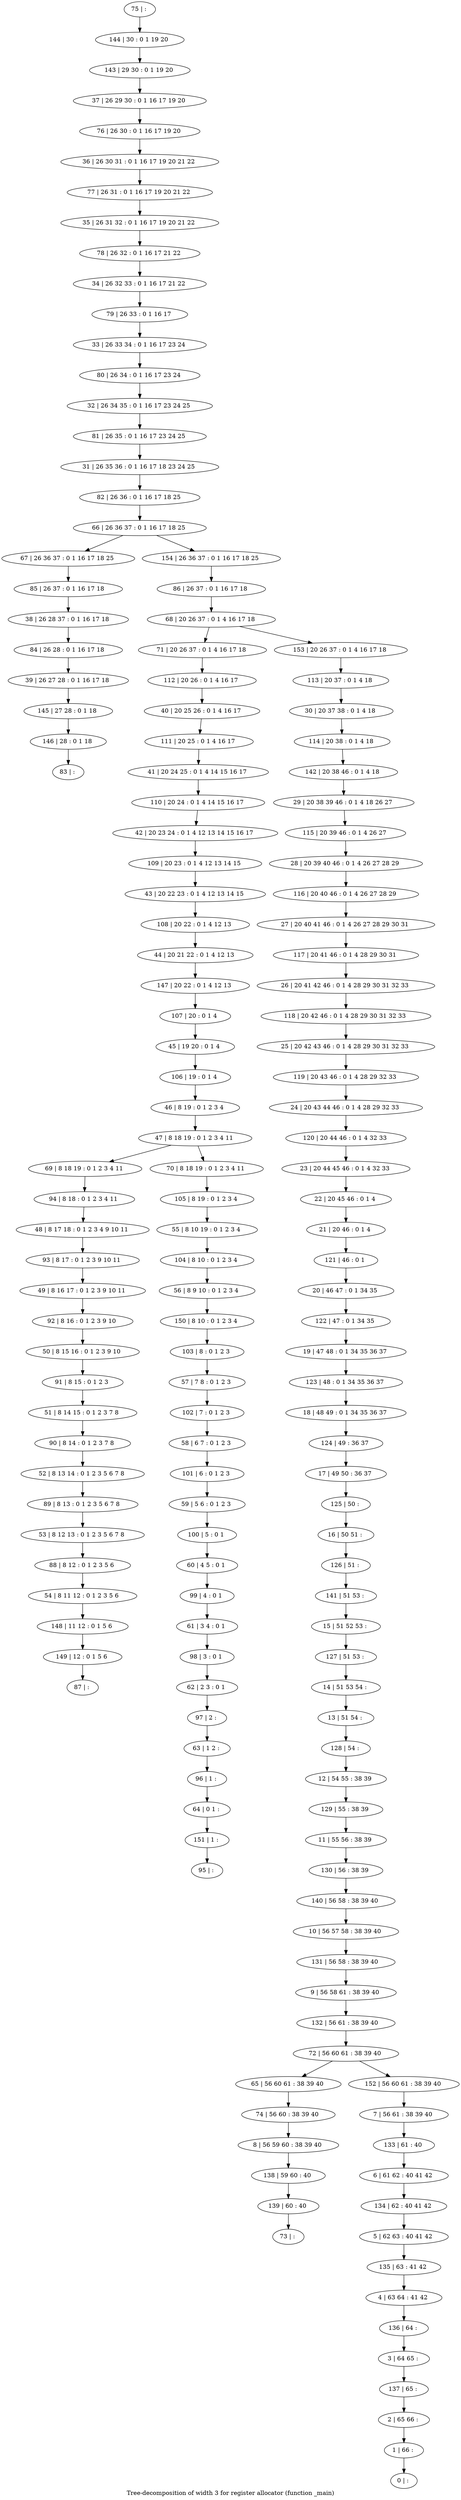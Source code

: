digraph G {
graph [label="Tree-decomposition of width 3 for register allocator (function _main)"]
0[label="0 | : "];
1[label="1 | 66 : "];
2[label="2 | 65 66 : "];
3[label="3 | 64 65 : "];
4[label="4 | 63 64 : 41 42 "];
5[label="5 | 62 63 : 40 41 42 "];
6[label="6 | 61 62 : 40 41 42 "];
7[label="7 | 56 61 : 38 39 40 "];
8[label="8 | 56 59 60 : 38 39 40 "];
9[label="9 | 56 58 61 : 38 39 40 "];
10[label="10 | 56 57 58 : 38 39 40 "];
11[label="11 | 55 56 : 38 39 "];
12[label="12 | 54 55 : 38 39 "];
13[label="13 | 51 54 : "];
14[label="14 | 51 53 54 : "];
15[label="15 | 51 52 53 : "];
16[label="16 | 50 51 : "];
17[label="17 | 49 50 : 36 37 "];
18[label="18 | 48 49 : 0 1 34 35 36 37 "];
19[label="19 | 47 48 : 0 1 34 35 36 37 "];
20[label="20 | 46 47 : 0 1 34 35 "];
21[label="21 | 20 46 : 0 1 4 "];
22[label="22 | 20 45 46 : 0 1 4 "];
23[label="23 | 20 44 45 46 : 0 1 4 32 33 "];
24[label="24 | 20 43 44 46 : 0 1 4 28 29 32 33 "];
25[label="25 | 20 42 43 46 : 0 1 4 28 29 30 31 32 33 "];
26[label="26 | 20 41 42 46 : 0 1 4 28 29 30 31 32 33 "];
27[label="27 | 20 40 41 46 : 0 1 4 26 27 28 29 30 31 "];
28[label="28 | 20 39 40 46 : 0 1 4 26 27 28 29 "];
29[label="29 | 20 38 39 46 : 0 1 4 18 26 27 "];
30[label="30 | 20 37 38 : 0 1 4 18 "];
31[label="31 | 26 35 36 : 0 1 16 17 18 23 24 25 "];
32[label="32 | 26 34 35 : 0 1 16 17 23 24 25 "];
33[label="33 | 26 33 34 : 0 1 16 17 23 24 "];
34[label="34 | 26 32 33 : 0 1 16 17 21 22 "];
35[label="35 | 26 31 32 : 0 1 16 17 19 20 21 22 "];
36[label="36 | 26 30 31 : 0 1 16 17 19 20 21 22 "];
37[label="37 | 26 29 30 : 0 1 16 17 19 20 "];
38[label="38 | 26 28 37 : 0 1 16 17 18 "];
39[label="39 | 26 27 28 : 0 1 16 17 18 "];
40[label="40 | 20 25 26 : 0 1 4 16 17 "];
41[label="41 | 20 24 25 : 0 1 4 14 15 16 17 "];
42[label="42 | 20 23 24 : 0 1 4 12 13 14 15 16 17 "];
43[label="43 | 20 22 23 : 0 1 4 12 13 14 15 "];
44[label="44 | 20 21 22 : 0 1 4 12 13 "];
45[label="45 | 19 20 : 0 1 4 "];
46[label="46 | 8 19 : 0 1 2 3 4 "];
47[label="47 | 8 18 19 : 0 1 2 3 4 11 "];
48[label="48 | 8 17 18 : 0 1 2 3 4 9 10 11 "];
49[label="49 | 8 16 17 : 0 1 2 3 9 10 11 "];
50[label="50 | 8 15 16 : 0 1 2 3 9 10 "];
51[label="51 | 8 14 15 : 0 1 2 3 7 8 "];
52[label="52 | 8 13 14 : 0 1 2 3 5 6 7 8 "];
53[label="53 | 8 12 13 : 0 1 2 3 5 6 7 8 "];
54[label="54 | 8 11 12 : 0 1 2 3 5 6 "];
55[label="55 | 8 10 19 : 0 1 2 3 4 "];
56[label="56 | 8 9 10 : 0 1 2 3 4 "];
57[label="57 | 7 8 : 0 1 2 3 "];
58[label="58 | 6 7 : 0 1 2 3 "];
59[label="59 | 5 6 : 0 1 2 3 "];
60[label="60 | 4 5 : 0 1 "];
61[label="61 | 3 4 : 0 1 "];
62[label="62 | 2 3 : 0 1 "];
63[label="63 | 1 2 : "];
64[label="64 | 0 1 : "];
65[label="65 | 56 60 61 : 38 39 40 "];
66[label="66 | 26 36 37 : 0 1 16 17 18 25 "];
67[label="67 | 26 36 37 : 0 1 16 17 18 25 "];
68[label="68 | 20 26 37 : 0 1 4 16 17 18 "];
69[label="69 | 8 18 19 : 0 1 2 3 4 11 "];
70[label="70 | 8 18 19 : 0 1 2 3 4 11 "];
71[label="71 | 20 26 37 : 0 1 4 16 17 18 "];
72[label="72 | 56 60 61 : 38 39 40 "];
73[label="73 | : "];
74[label="74 | 56 60 : 38 39 40 "];
75[label="75 | : "];
76[label="76 | 26 30 : 0 1 16 17 19 20 "];
77[label="77 | 26 31 : 0 1 16 17 19 20 21 22 "];
78[label="78 | 26 32 : 0 1 16 17 21 22 "];
79[label="79 | 26 33 : 0 1 16 17 "];
80[label="80 | 26 34 : 0 1 16 17 23 24 "];
81[label="81 | 26 35 : 0 1 16 17 23 24 25 "];
82[label="82 | 26 36 : 0 1 16 17 18 25 "];
83[label="83 | : "];
84[label="84 | 26 28 : 0 1 16 17 18 "];
85[label="85 | 26 37 : 0 1 16 17 18 "];
86[label="86 | 26 37 : 0 1 16 17 18 "];
87[label="87 | : "];
88[label="88 | 8 12 : 0 1 2 3 5 6 "];
89[label="89 | 8 13 : 0 1 2 3 5 6 7 8 "];
90[label="90 | 8 14 : 0 1 2 3 7 8 "];
91[label="91 | 8 15 : 0 1 2 3 "];
92[label="92 | 8 16 : 0 1 2 3 9 10 "];
93[label="93 | 8 17 : 0 1 2 3 9 10 11 "];
94[label="94 | 8 18 : 0 1 2 3 4 11 "];
95[label="95 | : "];
96[label="96 | 1 : "];
97[label="97 | 2 : "];
98[label="98 | 3 : 0 1 "];
99[label="99 | 4 : 0 1 "];
100[label="100 | 5 : 0 1 "];
101[label="101 | 6 : 0 1 2 3 "];
102[label="102 | 7 : 0 1 2 3 "];
103[label="103 | 8 : 0 1 2 3 "];
104[label="104 | 8 10 : 0 1 2 3 4 "];
105[label="105 | 8 19 : 0 1 2 3 4 "];
106[label="106 | 19 : 0 1 4 "];
107[label="107 | 20 : 0 1 4 "];
108[label="108 | 20 22 : 0 1 4 12 13 "];
109[label="109 | 20 23 : 0 1 4 12 13 14 15 "];
110[label="110 | 20 24 : 0 1 4 14 15 16 17 "];
111[label="111 | 20 25 : 0 1 4 16 17 "];
112[label="112 | 20 26 : 0 1 4 16 17 "];
113[label="113 | 20 37 : 0 1 4 18 "];
114[label="114 | 20 38 : 0 1 4 18 "];
115[label="115 | 20 39 46 : 0 1 4 26 27 "];
116[label="116 | 20 40 46 : 0 1 4 26 27 28 29 "];
117[label="117 | 20 41 46 : 0 1 4 28 29 30 31 "];
118[label="118 | 20 42 46 : 0 1 4 28 29 30 31 32 33 "];
119[label="119 | 20 43 46 : 0 1 4 28 29 32 33 "];
120[label="120 | 20 44 46 : 0 1 4 32 33 "];
121[label="121 | 46 : 0 1 "];
122[label="122 | 47 : 0 1 34 35 "];
123[label="123 | 48 : 0 1 34 35 36 37 "];
124[label="124 | 49 : 36 37 "];
125[label="125 | 50 : "];
126[label="126 | 51 : "];
127[label="127 | 51 53 : "];
128[label="128 | 54 : "];
129[label="129 | 55 : 38 39 "];
130[label="130 | 56 : 38 39 "];
131[label="131 | 56 58 : 38 39 40 "];
132[label="132 | 56 61 : 38 39 40 "];
133[label="133 | 61 : 40 "];
134[label="134 | 62 : 40 41 42 "];
135[label="135 | 63 : 41 42 "];
136[label="136 | 64 : "];
137[label="137 | 65 : "];
138[label="138 | 59 60 : 40 "];
139[label="139 | 60 : 40 "];
140[label="140 | 56 58 : 38 39 40 "];
141[label="141 | 51 53 : "];
142[label="142 | 20 38 46 : 0 1 4 18 "];
143[label="143 | 29 30 : 0 1 19 20 "];
144[label="144 | 30 : 0 1 19 20 "];
145[label="145 | 27 28 : 0 1 18 "];
146[label="146 | 28 : 0 1 18 "];
147[label="147 | 20 22 : 0 1 4 12 13 "];
148[label="148 | 11 12 : 0 1 5 6 "];
149[label="149 | 12 : 0 1 5 6 "];
150[label="150 | 8 10 : 0 1 2 3 4 "];
151[label="151 | 1 : "];
152[label="152 | 56 60 61 : 38 39 40 "];
153[label="153 | 20 26 37 : 0 1 4 16 17 18 "];
154[label="154 | 26 36 37 : 0 1 16 17 18 25 "];
46->47 ;
47->69 ;
47->70 ;
74->8 ;
65->74 ;
84->39 ;
38->84 ;
85->38 ;
67->85 ;
88->54 ;
53->88 ;
89->53 ;
52->89 ;
90->52 ;
51->90 ;
91->51 ;
50->91 ;
92->50 ;
49->92 ;
93->49 ;
48->93 ;
94->48 ;
69->94 ;
96->64 ;
63->96 ;
97->63 ;
62->97 ;
98->62 ;
61->98 ;
99->61 ;
60->99 ;
100->60 ;
59->100 ;
101->59 ;
58->101 ;
102->58 ;
57->102 ;
103->57 ;
104->56 ;
55->104 ;
105->55 ;
70->105 ;
106->46 ;
45->106 ;
107->45 ;
108->44 ;
43->108 ;
109->43 ;
42->109 ;
110->42 ;
41->110 ;
111->41 ;
40->111 ;
112->40 ;
71->112 ;
8->138 ;
139->73 ;
138->139 ;
39->145 ;
146->83 ;
145->146 ;
147->107 ;
44->147 ;
54->148 ;
149->87 ;
148->149 ;
150->103 ;
56->150 ;
151->95 ;
64->151 ;
75->144 ;
144->143 ;
143->37 ;
37->76 ;
76->36 ;
36->77 ;
77->35 ;
35->78 ;
78->34 ;
34->79 ;
79->33 ;
33->80 ;
80->32 ;
32->81 ;
81->31 ;
31->82 ;
82->66 ;
86->68 ;
113->30 ;
30->114 ;
114->142 ;
142->29 ;
29->115 ;
115->28 ;
28->116 ;
116->27 ;
27->117 ;
117->26 ;
26->118 ;
118->25 ;
25->119 ;
119->24 ;
24->120 ;
120->23 ;
23->22 ;
22->21 ;
21->121 ;
121->20 ;
20->122 ;
122->19 ;
19->123 ;
123->18 ;
18->124 ;
124->17 ;
17->125 ;
125->16 ;
16->126 ;
126->141 ;
141->15 ;
15->127 ;
127->14 ;
14->13 ;
13->128 ;
128->12 ;
12->129 ;
129->11 ;
11->130 ;
130->140 ;
140->10 ;
10->131 ;
131->9 ;
9->132 ;
132->72 ;
7->133 ;
133->6 ;
6->134 ;
134->5 ;
5->135 ;
135->4 ;
4->136 ;
136->3 ;
3->137 ;
137->2 ;
2->1 ;
1->0 ;
152->7 ;
153->113 ;
154->86 ;
72->65 ;
72->152 ;
68->71 ;
68->153 ;
66->67 ;
66->154 ;
}
